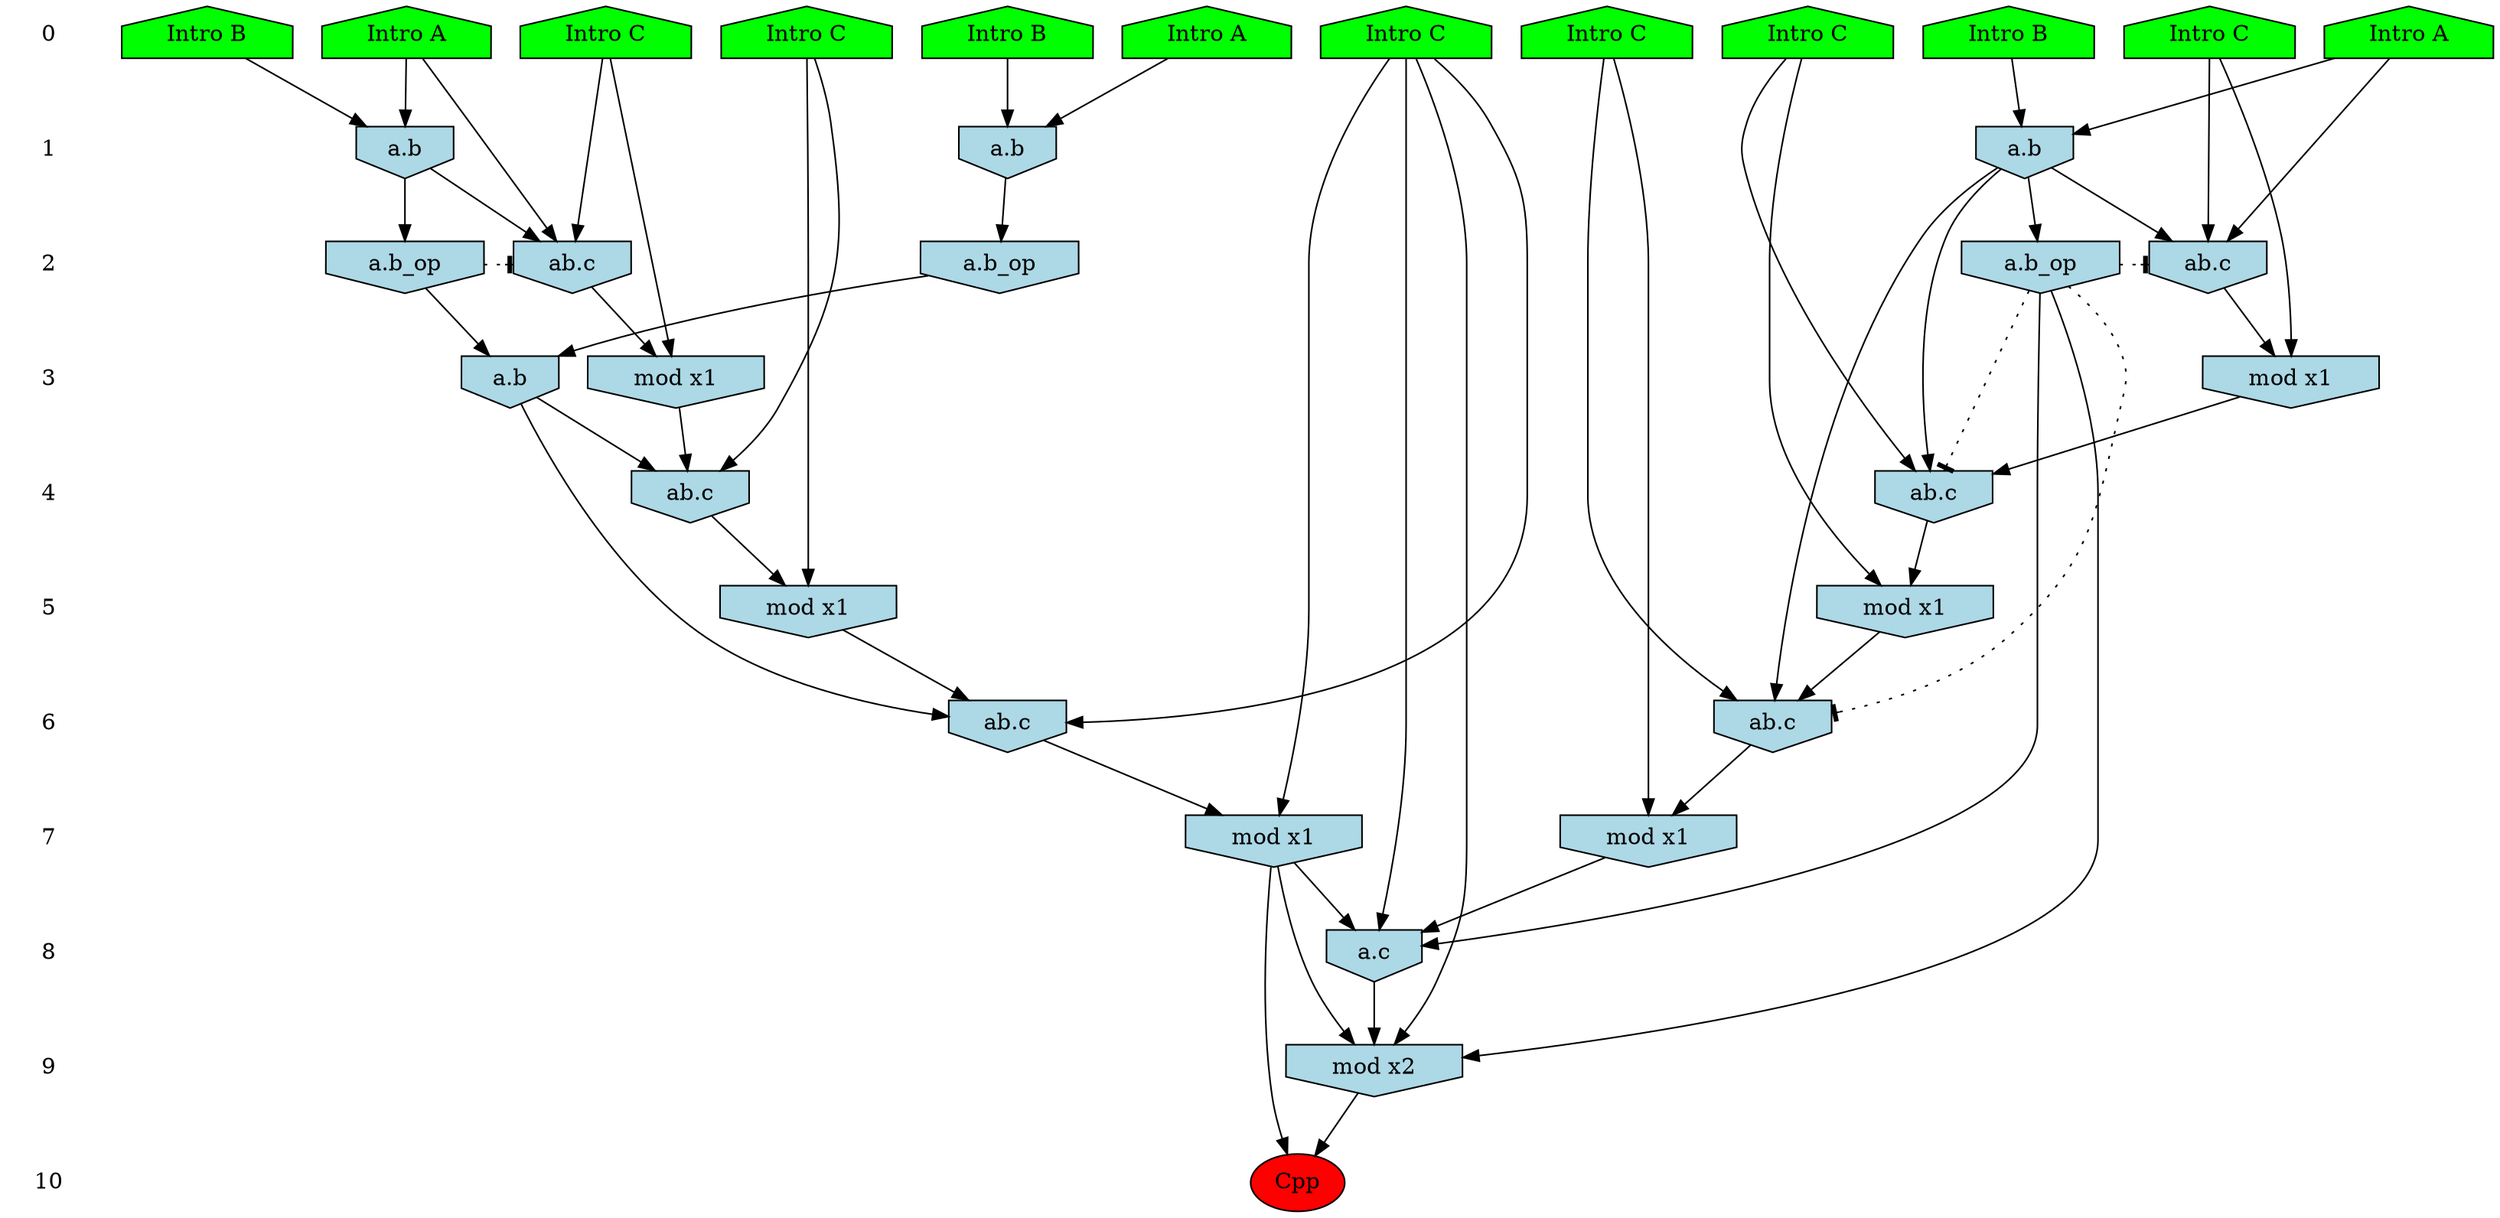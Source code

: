 /* Compression of 1 causal flows obtained in average at 2.027103E+01 t.u */
/* Compressed causal flows were: [3757] */
digraph G{
 ranksep=.5 ; 
{ rank = same ; "0" [shape=plaintext] ; node_1 [label ="Intro B", shape=house, style=filled, fillcolor=green] ;
node_2 [label ="Intro A", shape=house, style=filled, fillcolor=green] ;
node_3 [label ="Intro A", shape=house, style=filled, fillcolor=green] ;
node_4 [label ="Intro B", shape=house, style=filled, fillcolor=green] ;
node_5 [label ="Intro A", shape=house, style=filled, fillcolor=green] ;
node_6 [label ="Intro B", shape=house, style=filled, fillcolor=green] ;
node_7 [label ="Intro C", shape=house, style=filled, fillcolor=green] ;
node_8 [label ="Intro C", shape=house, style=filled, fillcolor=green] ;
node_9 [label ="Intro C", shape=house, style=filled, fillcolor=green] ;
node_10 [label ="Intro C", shape=house, style=filled, fillcolor=green] ;
node_11 [label ="Intro C", shape=house, style=filled, fillcolor=green] ;
node_12 [label ="Intro C", shape=house, style=filled, fillcolor=green] ;
}
{ rank = same ; "1" [shape=plaintext] ; node_13 [label="a.b", shape=invhouse, style=filled, fillcolor = lightblue] ;
node_14 [label="a.b", shape=invhouse, style=filled, fillcolor = lightblue] ;
node_15 [label="a.b", shape=invhouse, style=filled, fillcolor = lightblue] ;
}
{ rank = same ; "2" [shape=plaintext] ; node_16 [label="ab.c", shape=invhouse, style=filled, fillcolor = lightblue] ;
node_17 [label="a.b_op", shape=invhouse, style=filled, fillcolor = lightblue] ;
node_18 [label="ab.c", shape=invhouse, style=filled, fillcolor = lightblue] ;
node_20 [label="a.b_op", shape=invhouse, style=filled, fillcolor = lightblue] ;
node_25 [label="a.b_op", shape=invhouse, style=filled, fillcolor = lightblue] ;
}
{ rank = same ; "3" [shape=plaintext] ; node_19 [label="mod x1", shape=invhouse, style=filled, fillcolor = lightblue] ;
node_23 [label="mod x1", shape=invhouse, style=filled, fillcolor = lightblue] ;
node_27 [label="a.b", shape=invhouse, style=filled, fillcolor = lightblue] ;
}
{ rank = same ; "4" [shape=plaintext] ; node_21 [label="ab.c", shape=invhouse, style=filled, fillcolor = lightblue] ;
node_28 [label="ab.c", shape=invhouse, style=filled, fillcolor = lightblue] ;
}
{ rank = same ; "5" [shape=plaintext] ; node_22 [label="mod x1", shape=invhouse, style=filled, fillcolor = lightblue] ;
node_29 [label="mod x1", shape=invhouse, style=filled, fillcolor = lightblue] ;
}
{ rank = same ; "6" [shape=plaintext] ; node_24 [label="ab.c", shape=invhouse, style=filled, fillcolor = lightblue] ;
node_30 [label="ab.c", shape=invhouse, style=filled, fillcolor = lightblue] ;
}
{ rank = same ; "7" [shape=plaintext] ; node_26 [label="mod x1", shape=invhouse, style=filled, fillcolor = lightblue] ;
node_31 [label="mod x1", shape=invhouse, style=filled, fillcolor = lightblue] ;
}
{ rank = same ; "8" [shape=plaintext] ; node_32 [label="a.c", shape=invhouse, style=filled, fillcolor = lightblue] ;
}
{ rank = same ; "9" [shape=plaintext] ; node_33 [label="mod x2", shape=invhouse, style=filled, fillcolor = lightblue] ;
}
{ rank = same ; "10" [shape=plaintext] ; node_34 [label ="Cpp", style=filled, fillcolor=red] ;
}
"0" -> "1" [style="invis"]; 
"1" -> "2" [style="invis"]; 
"2" -> "3" [style="invis"]; 
"3" -> "4" [style="invis"]; 
"4" -> "5" [style="invis"]; 
"5" -> "6" [style="invis"]; 
"6" -> "7" [style="invis"]; 
"7" -> "8" [style="invis"]; 
"8" -> "9" [style="invis"]; 
"9" -> "10" [style="invis"]; 
node_1 -> node_13
node_5 -> node_13
node_2 -> node_14
node_6 -> node_14
node_3 -> node_15
node_4 -> node_15
node_3 -> node_16
node_12 -> node_16
node_15 -> node_16
node_15 -> node_17
node_2 -> node_18
node_11 -> node_18
node_14 -> node_18
node_11 -> node_19
node_18 -> node_19
node_13 -> node_20
node_10 -> node_21
node_14 -> node_21
node_19 -> node_21
node_10 -> node_22
node_21 -> node_22
node_12 -> node_23
node_16 -> node_23
node_7 -> node_24
node_14 -> node_24
node_22 -> node_24
node_14 -> node_25
node_7 -> node_26
node_24 -> node_26
node_17 -> node_27
node_20 -> node_27
node_8 -> node_28
node_23 -> node_28
node_27 -> node_28
node_8 -> node_29
node_28 -> node_29
node_9 -> node_30
node_27 -> node_30
node_29 -> node_30
node_9 -> node_31
node_30 -> node_31
node_9 -> node_32
node_25 -> node_32
node_26 -> node_32
node_31 -> node_32
node_9 -> node_33
node_25 -> node_33
node_31 -> node_33
node_32 -> node_33
node_31 -> node_34
node_33 -> node_34
node_17 -> node_16 [style=dotted, arrowhead = tee] 
node_25 -> node_24 [style=dotted, arrowhead = tee] 
node_25 -> node_21 [style=dotted, arrowhead = tee] 
node_25 -> node_18 [style=dotted, arrowhead = tee] 
}
/*
 Dot generation time: 0.000904
*/